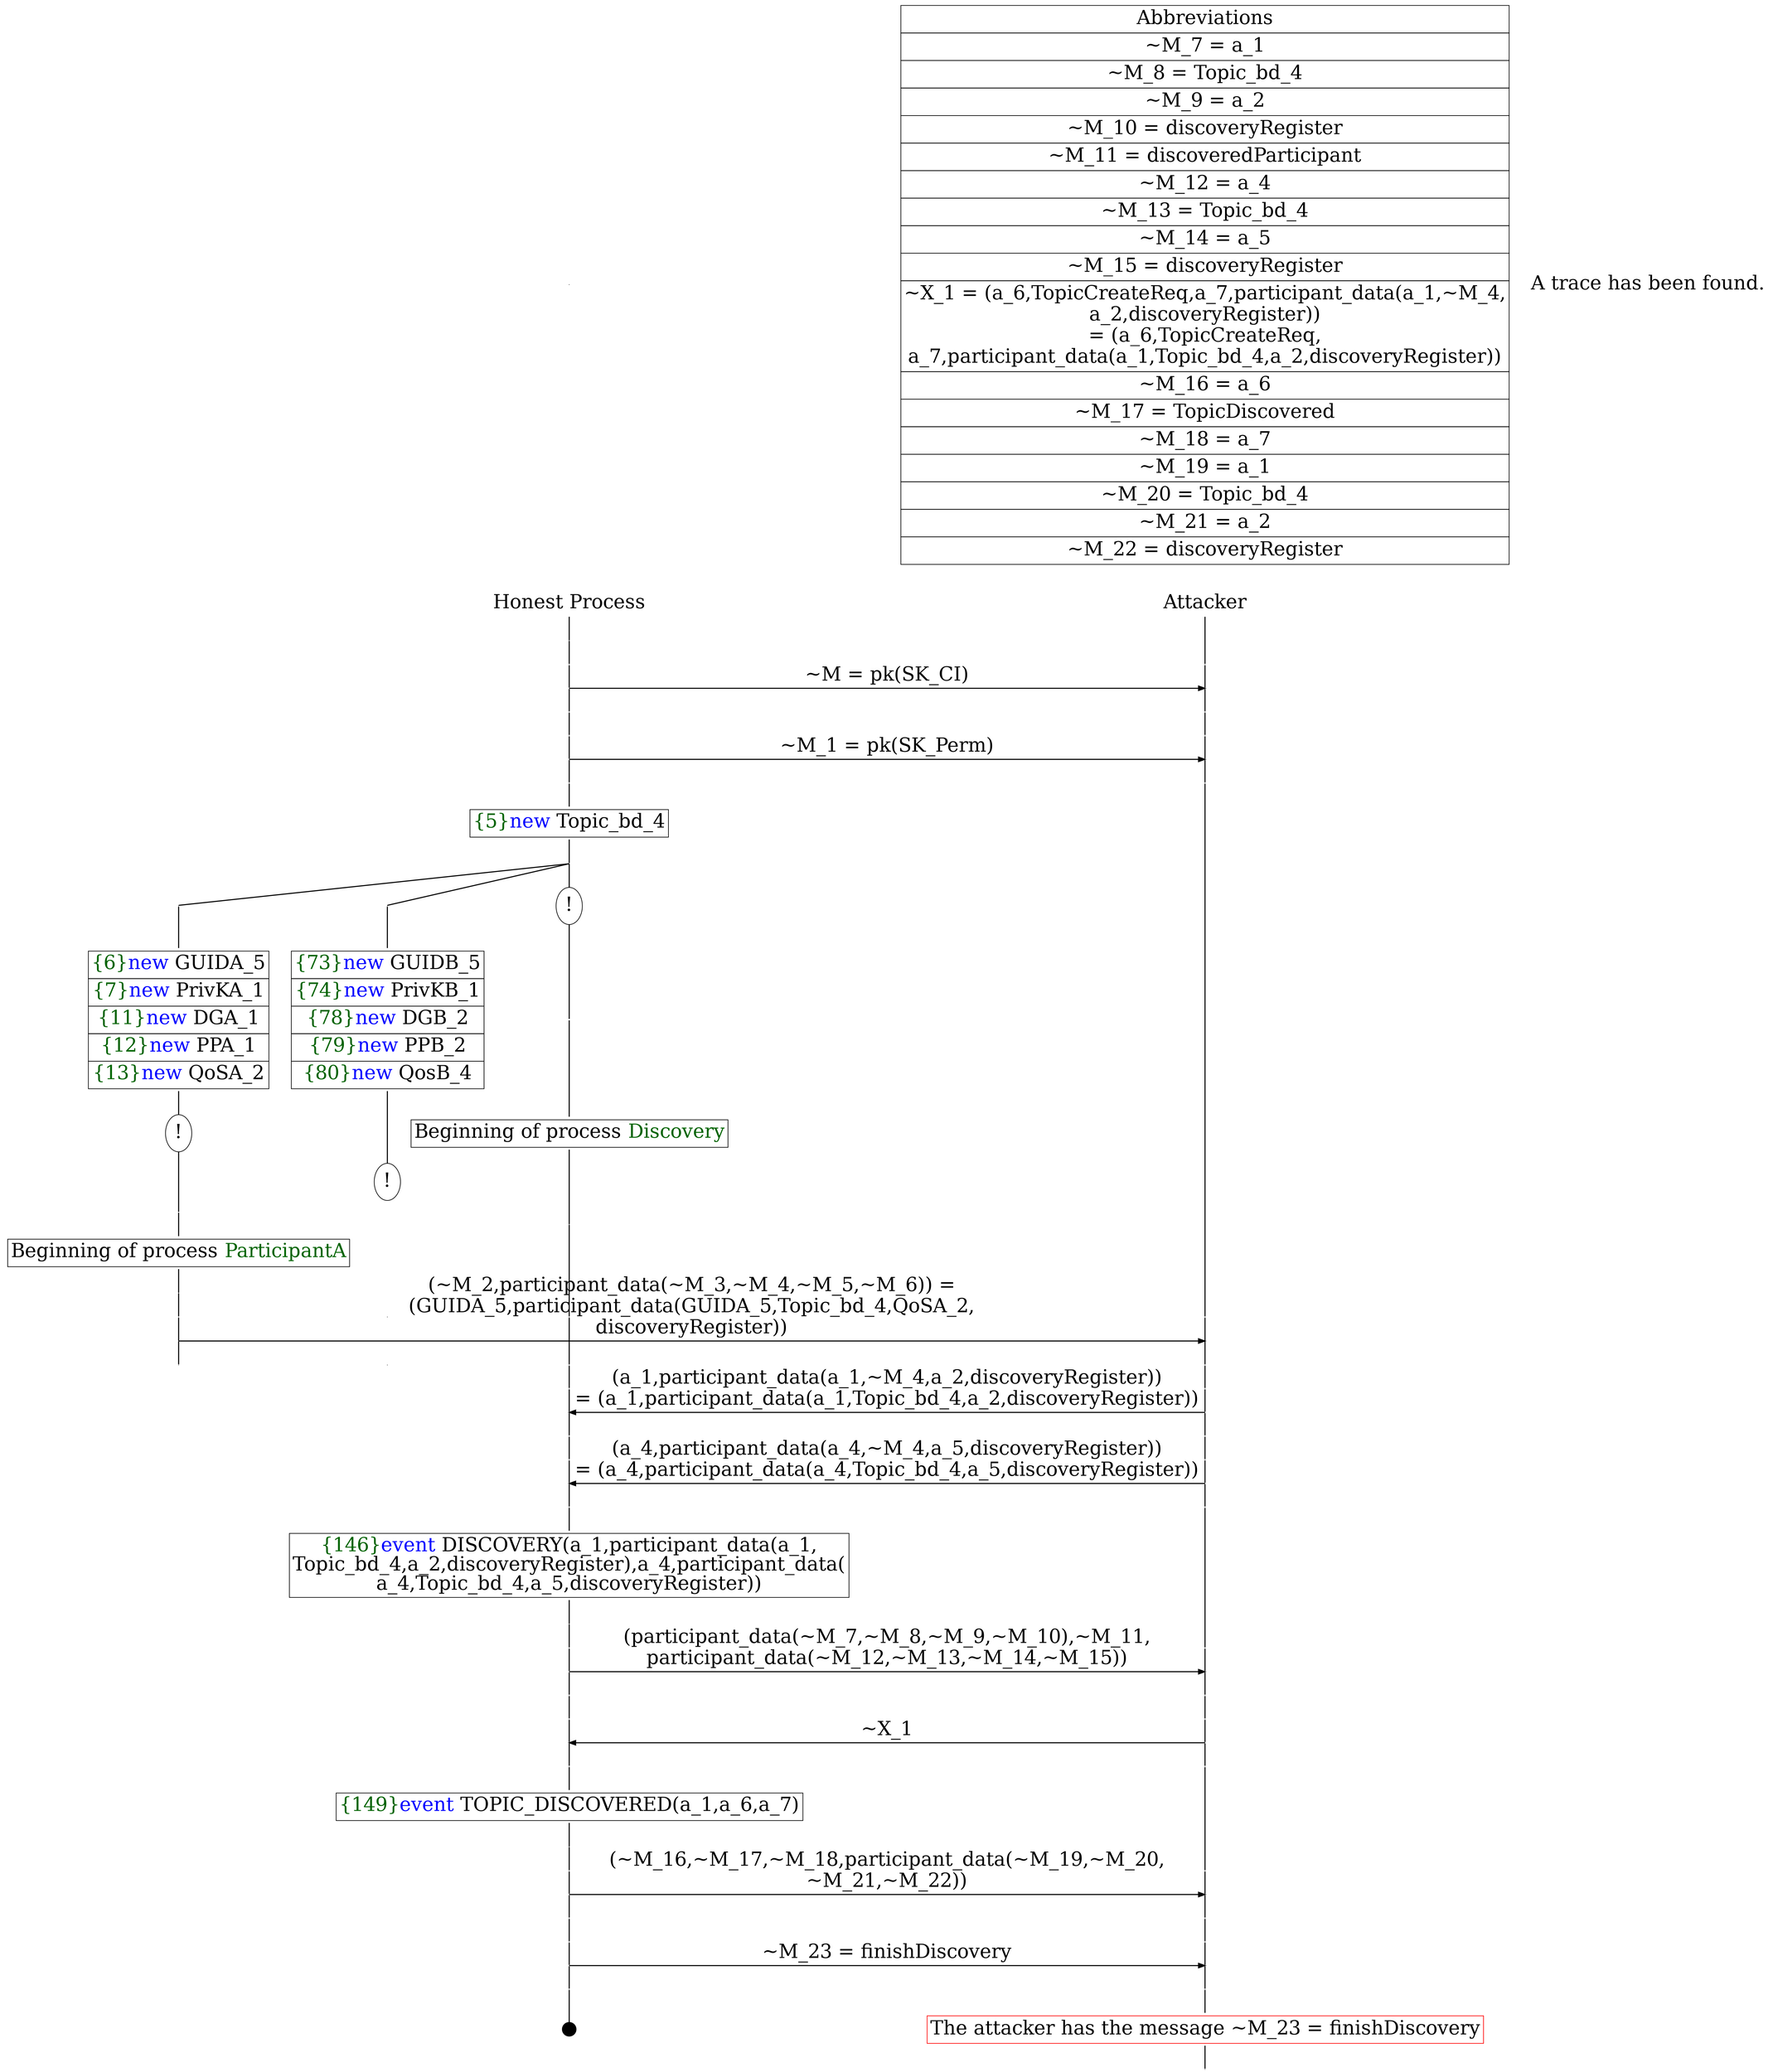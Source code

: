 digraph {
graph [ordering = out]
edge [arrowhead = none, penwidth = 1.6, fontsize = 30]
node [shape = point, width = 0, height = 0, fontsize = 30]
Trace<br/>
[label = <A trace has been found.<br/>
>, shape = plaintext]
P0__0 [label = "Honest Process", shape = plaintext]
P__0 [label = "Attacker", shape = plaintext]
Trace -> P0__0 [label = "", style = invisible, weight = 100]{rank = same; P0__0 P__0}
P0__0 -> P0__1 [label = <>, weight = 100]
P0__1 -> P0__2 [label = <>, weight = 100]
P__0 -> P__1 [label = <>, weight = 100]
{rank = same; P__1 P0__2}
P0__2 -> P0__3 [label = <>, weight = 100]
P__1 -> P__2 [label = <>, weight = 100]
{rank = same; P__2 P0__3}
P0__3 -> P__2 [label = <~M = pk(SK_CI)>, arrowhead = normal]
P0__3 -> P0__4 [label = <>, weight = 100]
P__2 -> P__3 [label = <>, weight = 100]
{rank = same; P__3 P0__4}
P0__4 -> P0__5 [label = <>, weight = 100]
P__3 -> P__4 [label = <>, weight = 100]
{rank = same; P__4 P0__5}
P0__5 -> P0__6 [label = <>, weight = 100]
P__4 -> P__5 [label = <>, weight = 100]
{rank = same; P__5 P0__6}
P0__6 -> P__5 [label = <~M_1 = pk(SK_Perm)>, arrowhead = normal]
P0__6 -> P0__7 [label = <>, weight = 100]
P__5 -> P__6 [label = <>, weight = 100]
{rank = same; P__6 P0__7}
P0__7 -> P0__8 [label = <>, weight = 100]
P0__8 [shape = plaintext, label = <<TABLE BORDER="0" CELLBORDER="1" CELLSPACING="0" CELLPADDING="4"> <TR><TD><FONT COLOR="darkgreen">{5}</FONT><FONT COLOR="blue">new </FONT>Topic_bd_4</TD></TR></TABLE>>]
P0__8 -> P0__9 [label = <>, weight = 100]
/*RPar */
P0__9 -> P0_2__9 [label = <>]
P0__9 -> P0_1__9 [label = <>]
P0__9 -> P0_0__9 [label = <>]
P0__9 [label = "", fixedsize = false, width = 0, height = 0, shape = none]
{rank = same; P0_0__9 P0_1__9 P0_2__9}
P0_0__9 [label = "!", shape = ellipse]
P0_0_0__9 [label = "", fixedsize = false, width = 0, height = 0, shape = none]
P0_0__9 -> P0_0_0__9 [label = <>, weight = 100]
P0_0_0__9 -> P0_0_0__10 [label = <>, weight = 100]
P0_0_0__10 [shape = plaintext, label = <<TABLE BORDER="0" CELLBORDER="1" CELLSPACING="0" CELLPADDING="4"> <TR><TD>Beginning of process <FONT COLOR="darkgreen">Discovery</FONT></TD></TR></TABLE>>]
P0_0_0__10 -> P0_0_0__11 [label = <>, weight = 100]
P0_1__9 -> P0_1__10 [label = <>, weight = 100]
P0_1__10 [shape = plaintext, label = <<TABLE BORDER="0" CELLBORDER="1" CELLSPACING="0" CELLPADDING="4"> <TR><TD><FONT COLOR="darkgreen">{73}</FONT><FONT COLOR="blue">new </FONT>GUIDB_5</TD></TR><TR><TD><FONT COLOR="darkgreen">{74}</FONT><FONT COLOR="blue">new </FONT>PrivKB_1</TD></TR><TR><TD><FONT COLOR="darkgreen">{78}</FONT><FONT COLOR="blue">new </FONT>DGB_2</TD></TR><TR><TD><FONT COLOR="darkgreen">{79}</FONT><FONT COLOR="blue">new </FONT>PPB_2</TD></TR><TR><TD><FONT COLOR="darkgreen">{80}</FONT><FONT COLOR="blue">new </FONT>QosB_4</TD></TR></TABLE>>]
P0_1__10 -> P0_1__11 [label = <>, weight = 100]
P0_1__11 [label = "!", shape = ellipse]
P0_2__9 -> P0_2__10 [label = <>, weight = 100]
P0_2__10 [shape = plaintext, label = <<TABLE BORDER="0" CELLBORDER="1" CELLSPACING="0" CELLPADDING="4"> <TR><TD><FONT COLOR="darkgreen">{6}</FONT><FONT COLOR="blue">new </FONT>GUIDA_5</TD></TR><TR><TD><FONT COLOR="darkgreen">{7}</FONT><FONT COLOR="blue">new </FONT>PrivKA_1</TD></TR><TR><TD><FONT COLOR="darkgreen">{11}</FONT><FONT COLOR="blue">new </FONT>DGA_1</TD></TR><TR><TD><FONT COLOR="darkgreen">{12}</FONT><FONT COLOR="blue">new </FONT>PPA_1</TD></TR><TR><TD><FONT COLOR="darkgreen">{13}</FONT><FONT COLOR="blue">new </FONT>QoSA_2</TD></TR></TABLE>>]
P0_2__10 -> P0_2__11 [label = <>, weight = 100]
P0_2__11 [label = "!", shape = ellipse]
P0_2_0__11 [label = "", fixedsize = false, width = 0, height = 0, shape = none]
P0_2__11 -> P0_2_0__11 [label = <>, weight = 100]
P0_2_0__11 -> P0_2_0__12 [label = <>, weight = 100]
P0_2_0__12 [shape = plaintext, label = <<TABLE BORDER="0" CELLBORDER="1" CELLSPACING="0" CELLPADDING="4"> <TR><TD>Beginning of process <FONT COLOR="darkgreen">ParticipantA</FONT></TD></TR></TABLE>>]
P0_2_0__12 -> P0_2_0__13 [label = <>, weight = 100]
P0_2_0__13 -> P0_2_0__14 [label = <>, weight = 100]
P0_1__12 [label = "", style = invisible]
P0_1__11 -> P0_1__12 [label = <>, weight = 100, style = invisible]
P0_0_0__11 -> P0_0_0__12 [label = <>, weight = 100]
P__6 -> P__7 [label = <>, weight = 100]
{rank = same; P__7 P0_0_0__12 P0_1__12 P0_2_0__14}
P0_2_0__14 -> P0_2_0__15 [label = <>, weight = 100]
P__7 -> P__8 [label = <>, weight = 100]
{rank = same; P__8 P0_2_0__15}
P0_2_0__15 -> P__8 [label = <(~M_2,participant_data(~M_3,~M_4,~M_5,~M_6)) =<br/>
(GUIDA_5,participant_data(GUIDA_5,Topic_bd_4,QoSA_2,<br/>
discoveryRegister))>, arrowhead = normal]
P0_2_0__15 -> P0_2_0__16 [label = <>, weight = 100]
P0_1__13 [label = "", style = invisible]
P0_1__12 -> P0_1__13 [label = <>, weight = 100, style = invisible]
P0_0_0__12 -> P0_0_0__13 [label = <>, weight = 100]
P__8 -> P__9 [label = <>, weight = 100]
{rank = same; P__9 P0_0_0__13 P0_1__13 P0_2_0__16}
P0_0_0__13 -> P0_0_0__14 [label = <>, weight = 100]
P__9 -> P__10 [label = <>, weight = 100]
{rank = same; P__10 P0_0_0__14}
P0_0_0__14 -> P0_0_0__15 [label = <>, weight = 100]
P__10 -> P__11 [label = <>, weight = 100]
{rank = same; P__11 P0_0_0__15}
P0_0_0__15 -> P__11 [label = <(a_1,participant_data(a_1,~M_4,a_2,discoveryRegister))<br/>
= (a_1,participant_data(a_1,Topic_bd_4,a_2,discoveryRegister))>, dir = back, arrowhead = normal]
P0_0_0__15 -> P0_0_0__16 [label = <>, weight = 100]
P__11 -> P__12 [label = <>, weight = 100]
{rank = same; P__12 P0_0_0__16}
P0_0_0__16 -> P0_0_0__17 [label = <>, weight = 100]
P__12 -> P__13 [label = <>, weight = 100]
{rank = same; P__13 P0_0_0__17}
P0_0_0__17 -> P0_0_0__18 [label = <>, weight = 100]
P__13 -> P__14 [label = <>, weight = 100]
{rank = same; P__14 P0_0_0__18}
P0_0_0__18 -> P__14 [label = <(a_4,participant_data(a_4,~M_4,a_5,discoveryRegister))<br/>
= (a_4,participant_data(a_4,Topic_bd_4,a_5,discoveryRegister))>, dir = back, arrowhead = normal]
P0_0_0__18 -> P0_0_0__19 [label = <>, weight = 100]
P__14 -> P__15 [label = <>, weight = 100]
{rank = same; P__15 P0_0_0__19}
P0_0_0__19 -> P0_0_0__20 [label = <>, weight = 100]
P0_0_0__20 [shape = plaintext, label = <<TABLE BORDER="0" CELLBORDER="1" CELLSPACING="0" CELLPADDING="4"> <TR><TD><FONT COLOR="darkgreen">{146}</FONT><FONT COLOR="blue">event</FONT> DISCOVERY(a_1,participant_data(a_1,<br/>
Topic_bd_4,a_2,discoveryRegister),a_4,participant_data(<br/>
a_4,Topic_bd_4,a_5,discoveryRegister))</TD></TR></TABLE>>]
P0_0_0__20 -> P0_0_0__21 [label = <>, weight = 100]
P0_0_0__21 -> P0_0_0__22 [label = <>, weight = 100]
P__15 -> P__16 [label = <>, weight = 100]
{rank = same; P__16 P0_0_0__22}
P0_0_0__22 -> P0_0_0__23 [label = <>, weight = 100]
P__16 -> P__17 [label = <>, weight = 100]
{rank = same; P__17 P0_0_0__23}
P0_0_0__23 -> P__17 [label = <(participant_data(~M_7,~M_8,~M_9,~M_10),~M_11,<br/>
participant_data(~M_12,~M_13,~M_14,~M_15))>, arrowhead = normal]
P0_0_0__23 -> P0_0_0__24 [label = <>, weight = 100]
P__17 -> P__18 [label = <>, weight = 100]
{rank = same; P__18 P0_0_0__24}
P0_0_0__24 -> P0_0_0__25 [label = <>, weight = 100]
P__18 -> P__19 [label = <>, weight = 100]
{rank = same; P__19 P0_0_0__25}
P0_0_0__25 -> P0_0_0__26 [label = <>, weight = 100]
P__19 -> P__20 [label = <>, weight = 100]
{rank = same; P__20 P0_0_0__26}
P0_0_0__26 -> P__20 [label = <~X_1>, dir = back, arrowhead = normal]
P0_0_0__26 -> P0_0_0__27 [label = <>, weight = 100]
P__20 -> P__21 [label = <>, weight = 100]
{rank = same; P__21 P0_0_0__27}
P0_0_0__27 -> P0_0_0__28 [label = <>, weight = 100]
P0_0_0__28 [shape = plaintext, label = <<TABLE BORDER="0" CELLBORDER="1" CELLSPACING="0" CELLPADDING="4"> <TR><TD><FONT COLOR="darkgreen">{149}</FONT><FONT COLOR="blue">event</FONT> TOPIC_DISCOVERED(a_1,a_6,a_7)</TD></TR></TABLE>>]
P0_0_0__28 -> P0_0_0__29 [label = <>, weight = 100]
P0_0_0__29 -> P0_0_0__30 [label = <>, weight = 100]
P__21 -> P__22 [label = <>, weight = 100]
{rank = same; P__22 P0_0_0__30}
P0_0_0__30 -> P0_0_0__31 [label = <>, weight = 100]
P__22 -> P__23 [label = <>, weight = 100]
{rank = same; P__23 P0_0_0__31}
P0_0_0__31 -> P__23 [label = <(~M_16,~M_17,~M_18,participant_data(~M_19,~M_20,<br/>
~M_21,~M_22))>, arrowhead = normal]
P0_0_0__31 -> P0_0_0__32 [label = <>, weight = 100]
P__23 -> P__24 [label = <>, weight = 100]
{rank = same; P__24 P0_0_0__32}
P0_0_0__32 -> P0_0_0__33 [label = <>, weight = 100]
P__24 -> P__25 [label = <>, weight = 100]
{rank = same; P__25 P0_0_0__33}
P0_0_0__33 -> P0_0_0__34 [label = <>, weight = 100]
P__25 -> P__26 [label = <>, weight = 100]
{rank = same; P__26 P0_0_0__34}
P0_0_0__34 -> P__26 [label = <~M_23 = finishDiscovery>, arrowhead = normal]
P0_0_0__34 -> P0_0_0__35 [label = <>, weight = 100]
P__26 -> P__27 [label = <>, weight = 100]
{rank = same; P__27 P0_0_0__35}
P0_0_0__36 [label = "", width = 0.3, height = 0.3]
P0_0_0__35 -> P0_0_0__36 [label = <>, weight = 100]
P__27 -> P__28 [label = <>, weight = 100]
P__28 [color = red, shape = plaintext, label = <<TABLE BORDER="0" CELLBORDER="1" CELLSPACING="0" CELLPADDING="4"> <TR><TD>The attacker has the message ~M_23 = finishDiscovery</TD></TR></TABLE>>]
P__28 -> P__29 [label = <>, weight = 100]
Abbrev [shape = plaintext, label = <<TABLE BORDER="0" CELLBORDER="1" CELLSPACING="0" CELLPADDING="4"><TR> <TD> Abbreviations </TD></TR><TR><TD>~M_7 = a_1</TD></TR><TR><TD>~M_8 = Topic_bd_4</TD></TR><TR><TD>~M_9 = a_2</TD></TR><TR><TD>~M_10 = discoveryRegister</TD></TR><TR><TD>~M_11 = discoveredParticipant</TD></TR><TR><TD>~M_12 = a_4</TD></TR><TR><TD>~M_13 = Topic_bd_4</TD></TR><TR><TD>~M_14 = a_5</TD></TR><TR><TD>~M_15 = discoveryRegister</TD></TR><TR><TD>~X_1 = (a_6,TopicCreateReq,a_7,participant_data(a_1,~M_4,<br/>
a_2,discoveryRegister))<br/>
= (a_6,TopicCreateReq,<br/>
a_7,participant_data(a_1,Topic_bd_4,a_2,discoveryRegister))</TD></TR><TR><TD>~M_16 = a_6</TD></TR><TR><TD>~M_17 = TopicDiscovered</TD></TR><TR><TD>~M_18 = a_7</TD></TR><TR><TD>~M_19 = a_1</TD></TR><TR><TD>~M_20 = Topic_bd_4</TD></TR><TR><TD>~M_21 = a_2</TD></TR><TR><TD>~M_22 = discoveryRegister</TD></TR></TABLE>>]Abbrev -> P__0 [style = invisible, weight =100]}